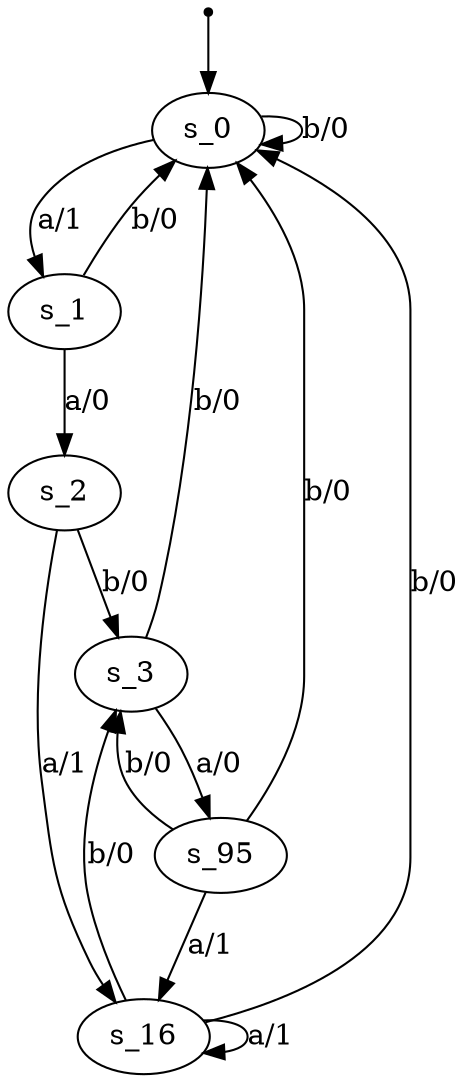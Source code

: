 digraph fsm {
	s_0 [root=true]
	s_1
	s_2
	s_3
	s_95
	s_16
	qi [shape = point]
	qi -> s_0
	s_0 -> s_1 [label="a/1"]
	s_1 -> s_2 [label="a/0"]
	s_2 -> s_3 [label="b/0"]
	s_3 -> s_0 [label="b/0"]
	s_1 -> s_0 [label="b/0"]
	s_0 -> s_0 [label="b/0"]
	s_3 -> s_95 [label="a/0"]
	s_95 -> s_3 [label="b/0"]
	s_2 -> s_16 [label="a/1"]
	s_16 -> s_3 [label="b/0"]
	s_95 -> s_16 [label="a/1"]
	s_16 -> s_16 [label="a/1"]
	s_95 -> s_0 [label="b/0"]
	s_16 -> s_0 [label="b/0"]
}